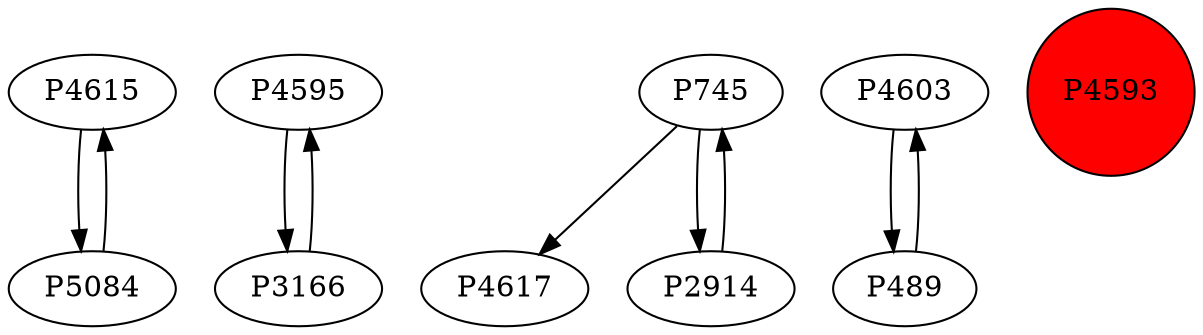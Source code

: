 digraph {
	P4615 -> P5084
	P5084 -> P4615
	P4595 -> P3166
	P745 -> P4617
	P3166 -> P4595
	P4603 -> P489
	P745 -> P2914
	P2914 -> P745
	P489 -> P4603
	P4593 [shape=circle]
	P4593 [style=filled]
	P4593 [fillcolor=red]
}